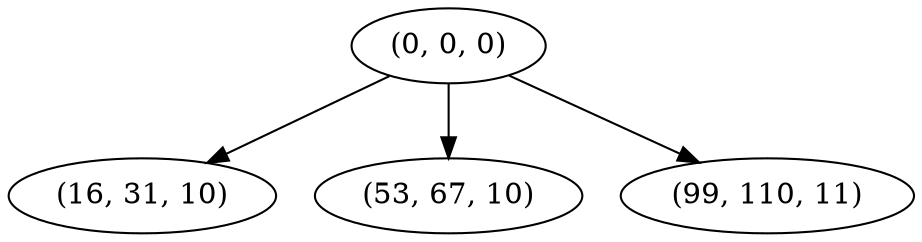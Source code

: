 digraph tree {
    "(0, 0, 0)";
    "(16, 31, 10)";
    "(53, 67, 10)";
    "(99, 110, 11)";
    "(0, 0, 0)" -> "(16, 31, 10)";
    "(0, 0, 0)" -> "(53, 67, 10)";
    "(0, 0, 0)" -> "(99, 110, 11)";
}
